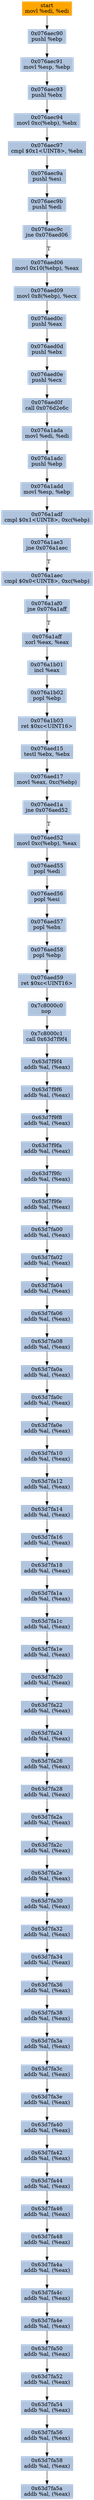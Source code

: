 digraph G {
node[shape=rectangle,style=filled,fillcolor=lightsteelblue,color=lightsteelblue]
bgcolor="transparent"
a0x076aec8emovl_edi_edi[label="start\nmovl %edi, %edi",color="lightgrey",fillcolor="orange"];
a0x076aec90pushl_ebp[label="0x076aec90\npushl %ebp"];
a0x076aec91movl_esp_ebp[label="0x076aec91\nmovl %esp, %ebp"];
a0x076aec93pushl_ebx[label="0x076aec93\npushl %ebx"];
a0x076aec94movl_0xcebp__ebx[label="0x076aec94\nmovl 0xc(%ebp), %ebx"];
a0x076aec97cmpl_0x1UINT8_ebx[label="0x076aec97\ncmpl $0x1<UINT8>, %ebx"];
a0x076aec9apushl_esi[label="0x076aec9a\npushl %esi"];
a0x076aec9bpushl_edi[label="0x076aec9b\npushl %edi"];
a0x076aec9cjne_0x076aed06[label="0x076aec9c\njne 0x076aed06"];
a0x076aed06movl_0x10ebp__eax[label="0x076aed06\nmovl 0x10(%ebp), %eax"];
a0x076aed09movl_0x8ebp__ecx[label="0x076aed09\nmovl 0x8(%ebp), %ecx"];
a0x076aed0cpushl_eax[label="0x076aed0c\npushl %eax"];
a0x076aed0dpushl_ebx[label="0x076aed0d\npushl %ebx"];
a0x076aed0epushl_ecx[label="0x076aed0e\npushl %ecx"];
a0x076aed0fcall_0x076d2e6c[label="0x076aed0f\ncall 0x076d2e6c"];
a0x076a1adamovl_edi_edi[label="0x076a1ada\nmovl %edi, %edi"];
a0x076a1adcpushl_ebp[label="0x076a1adc\npushl %ebp"];
a0x076a1addmovl_esp_ebp[label="0x076a1add\nmovl %esp, %ebp"];
a0x076a1adfcmpl_0x1UINT8_0xcebp_[label="0x076a1adf\ncmpl $0x1<UINT8>, 0xc(%ebp)"];
a0x076a1ae3jne_0x076a1aec[label="0x076a1ae3\njne 0x076a1aec"];
a0x076a1aeccmpl_0x0UINT8_0xcebp_[label="0x076a1aec\ncmpl $0x0<UINT8>, 0xc(%ebp)"];
a0x076a1af0jne_0x076a1aff[label="0x076a1af0\njne 0x076a1aff"];
a0x076a1affxorl_eax_eax[label="0x076a1aff\nxorl %eax, %eax"];
a0x076a1b01incl_eax[label="0x076a1b01\nincl %eax"];
a0x076a1b02popl_ebp[label="0x076a1b02\npopl %ebp"];
a0x076a1b03ret_0xcUINT16[label="0x076a1b03\nret $0xc<UINT16>"];
a0x076aed15testl_ebx_ebx[label="0x076aed15\ntestl %ebx, %ebx"];
a0x076aed17movl_eax_0xcebp_[label="0x076aed17\nmovl %eax, 0xc(%ebp)"];
a0x076aed1ajne_0x076aed52[label="0x076aed1a\njne 0x076aed52"];
a0x076aed52movl_0xcebp__eax[label="0x076aed52\nmovl 0xc(%ebp), %eax"];
a0x076aed55popl_edi[label="0x076aed55\npopl %edi"];
a0x076aed56popl_esi[label="0x076aed56\npopl %esi"];
a0x076aed57popl_ebx[label="0x076aed57\npopl %ebx"];
a0x076aed58popl_ebp[label="0x076aed58\npopl %ebp"];
a0x076aed59ret_0xcUINT16[label="0x076aed59\nret $0xc<UINT16>"];
a0x7c8000c0nop_[label="0x7c8000c0\nnop "];
a0x7c8000c1call_0x63d7f9f4[label="0x7c8000c1\ncall 0x63d7f9f4"];
a0x63d7f9f4addb_al_eax_[label="0x63d7f9f4\naddb %al, (%eax)"];
a0x63d7f9f6addb_al_eax_[label="0x63d7f9f6\naddb %al, (%eax)"];
a0x63d7f9f8addb_al_eax_[label="0x63d7f9f8\naddb %al, (%eax)"];
a0x63d7f9faaddb_al_eax_[label="0x63d7f9fa\naddb %al, (%eax)"];
a0x63d7f9fcaddb_al_eax_[label="0x63d7f9fc\naddb %al, (%eax)"];
a0x63d7f9feaddb_al_eax_[label="0x63d7f9fe\naddb %al, (%eax)"];
a0x63d7fa00addb_al_eax_[label="0x63d7fa00\naddb %al, (%eax)"];
a0x63d7fa02addb_al_eax_[label="0x63d7fa02\naddb %al, (%eax)"];
a0x63d7fa04addb_al_eax_[label="0x63d7fa04\naddb %al, (%eax)"];
a0x63d7fa06addb_al_eax_[label="0x63d7fa06\naddb %al, (%eax)"];
a0x63d7fa08addb_al_eax_[label="0x63d7fa08\naddb %al, (%eax)"];
a0x63d7fa0aaddb_al_eax_[label="0x63d7fa0a\naddb %al, (%eax)"];
a0x63d7fa0caddb_al_eax_[label="0x63d7fa0c\naddb %al, (%eax)"];
a0x63d7fa0eaddb_al_eax_[label="0x63d7fa0e\naddb %al, (%eax)"];
a0x63d7fa10addb_al_eax_[label="0x63d7fa10\naddb %al, (%eax)"];
a0x63d7fa12addb_al_eax_[label="0x63d7fa12\naddb %al, (%eax)"];
a0x63d7fa14addb_al_eax_[label="0x63d7fa14\naddb %al, (%eax)"];
a0x63d7fa16addb_al_eax_[label="0x63d7fa16\naddb %al, (%eax)"];
a0x63d7fa18addb_al_eax_[label="0x63d7fa18\naddb %al, (%eax)"];
a0x63d7fa1aaddb_al_eax_[label="0x63d7fa1a\naddb %al, (%eax)"];
a0x63d7fa1caddb_al_eax_[label="0x63d7fa1c\naddb %al, (%eax)"];
a0x63d7fa1eaddb_al_eax_[label="0x63d7fa1e\naddb %al, (%eax)"];
a0x63d7fa20addb_al_eax_[label="0x63d7fa20\naddb %al, (%eax)"];
a0x63d7fa22addb_al_eax_[label="0x63d7fa22\naddb %al, (%eax)"];
a0x63d7fa24addb_al_eax_[label="0x63d7fa24\naddb %al, (%eax)"];
a0x63d7fa26addb_al_eax_[label="0x63d7fa26\naddb %al, (%eax)"];
a0x63d7fa28addb_al_eax_[label="0x63d7fa28\naddb %al, (%eax)"];
a0x63d7fa2aaddb_al_eax_[label="0x63d7fa2a\naddb %al, (%eax)"];
a0x63d7fa2caddb_al_eax_[label="0x63d7fa2c\naddb %al, (%eax)"];
a0x63d7fa2eaddb_al_eax_[label="0x63d7fa2e\naddb %al, (%eax)"];
a0x63d7fa30addb_al_eax_[label="0x63d7fa30\naddb %al, (%eax)"];
a0x63d7fa32addb_al_eax_[label="0x63d7fa32\naddb %al, (%eax)"];
a0x63d7fa34addb_al_eax_[label="0x63d7fa34\naddb %al, (%eax)"];
a0x63d7fa36addb_al_eax_[label="0x63d7fa36\naddb %al, (%eax)"];
a0x63d7fa38addb_al_eax_[label="0x63d7fa38\naddb %al, (%eax)"];
a0x63d7fa3aaddb_al_eax_[label="0x63d7fa3a\naddb %al, (%eax)"];
a0x63d7fa3caddb_al_eax_[label="0x63d7fa3c\naddb %al, (%eax)"];
a0x63d7fa3eaddb_al_eax_[label="0x63d7fa3e\naddb %al, (%eax)"];
a0x63d7fa40addb_al_eax_[label="0x63d7fa40\naddb %al, (%eax)"];
a0x63d7fa42addb_al_eax_[label="0x63d7fa42\naddb %al, (%eax)"];
a0x63d7fa44addb_al_eax_[label="0x63d7fa44\naddb %al, (%eax)"];
a0x63d7fa46addb_al_eax_[label="0x63d7fa46\naddb %al, (%eax)"];
a0x63d7fa48addb_al_eax_[label="0x63d7fa48\naddb %al, (%eax)"];
a0x63d7fa4aaddb_al_eax_[label="0x63d7fa4a\naddb %al, (%eax)"];
a0x63d7fa4caddb_al_eax_[label="0x63d7fa4c\naddb %al, (%eax)"];
a0x63d7fa4eaddb_al_eax_[label="0x63d7fa4e\naddb %al, (%eax)"];
a0x63d7fa50addb_al_eax_[label="0x63d7fa50\naddb %al, (%eax)"];
a0x63d7fa52addb_al_eax_[label="0x63d7fa52\naddb %al, (%eax)"];
a0x63d7fa54addb_al_eax_[label="0x63d7fa54\naddb %al, (%eax)"];
a0x63d7fa56addb_al_eax_[label="0x63d7fa56\naddb %al, (%eax)"];
a0x63d7fa58addb_al_eax_[label="0x63d7fa58\naddb %al, (%eax)"];
a0x63d7fa5aaddb_al_eax_[label="0x63d7fa5a\naddb %al, (%eax)"];
a0x076aec8emovl_edi_edi -> a0x076aec90pushl_ebp [color="#000000"];
a0x076aec90pushl_ebp -> a0x076aec91movl_esp_ebp [color="#000000"];
a0x076aec91movl_esp_ebp -> a0x076aec93pushl_ebx [color="#000000"];
a0x076aec93pushl_ebx -> a0x076aec94movl_0xcebp__ebx [color="#000000"];
a0x076aec94movl_0xcebp__ebx -> a0x076aec97cmpl_0x1UINT8_ebx [color="#000000"];
a0x076aec97cmpl_0x1UINT8_ebx -> a0x076aec9apushl_esi [color="#000000"];
a0x076aec9apushl_esi -> a0x076aec9bpushl_edi [color="#000000"];
a0x076aec9bpushl_edi -> a0x076aec9cjne_0x076aed06 [color="#000000"];
a0x076aec9cjne_0x076aed06 -> a0x076aed06movl_0x10ebp__eax [color="#000000",label="T"];
a0x076aed06movl_0x10ebp__eax -> a0x076aed09movl_0x8ebp__ecx [color="#000000"];
a0x076aed09movl_0x8ebp__ecx -> a0x076aed0cpushl_eax [color="#000000"];
a0x076aed0cpushl_eax -> a0x076aed0dpushl_ebx [color="#000000"];
a0x076aed0dpushl_ebx -> a0x076aed0epushl_ecx [color="#000000"];
a0x076aed0epushl_ecx -> a0x076aed0fcall_0x076d2e6c [color="#000000"];
a0x076aed0fcall_0x076d2e6c -> a0x076a1adamovl_edi_edi [color="#000000"];
a0x076a1adamovl_edi_edi -> a0x076a1adcpushl_ebp [color="#000000"];
a0x076a1adcpushl_ebp -> a0x076a1addmovl_esp_ebp [color="#000000"];
a0x076a1addmovl_esp_ebp -> a0x076a1adfcmpl_0x1UINT8_0xcebp_ [color="#000000"];
a0x076a1adfcmpl_0x1UINT8_0xcebp_ -> a0x076a1ae3jne_0x076a1aec [color="#000000"];
a0x076a1ae3jne_0x076a1aec -> a0x076a1aeccmpl_0x0UINT8_0xcebp_ [color="#000000",label="T"];
a0x076a1aeccmpl_0x0UINT8_0xcebp_ -> a0x076a1af0jne_0x076a1aff [color="#000000"];
a0x076a1af0jne_0x076a1aff -> a0x076a1affxorl_eax_eax [color="#000000",label="T"];
a0x076a1affxorl_eax_eax -> a0x076a1b01incl_eax [color="#000000"];
a0x076a1b01incl_eax -> a0x076a1b02popl_ebp [color="#000000"];
a0x076a1b02popl_ebp -> a0x076a1b03ret_0xcUINT16 [color="#000000"];
a0x076a1b03ret_0xcUINT16 -> a0x076aed15testl_ebx_ebx [color="#000000"];
a0x076aed15testl_ebx_ebx -> a0x076aed17movl_eax_0xcebp_ [color="#000000"];
a0x076aed17movl_eax_0xcebp_ -> a0x076aed1ajne_0x076aed52 [color="#000000"];
a0x076aed1ajne_0x076aed52 -> a0x076aed52movl_0xcebp__eax [color="#000000",label="T"];
a0x076aed52movl_0xcebp__eax -> a0x076aed55popl_edi [color="#000000"];
a0x076aed55popl_edi -> a0x076aed56popl_esi [color="#000000"];
a0x076aed56popl_esi -> a0x076aed57popl_ebx [color="#000000"];
a0x076aed57popl_ebx -> a0x076aed58popl_ebp [color="#000000"];
a0x076aed58popl_ebp -> a0x076aed59ret_0xcUINT16 [color="#000000"];
a0x076aed59ret_0xcUINT16 -> a0x7c8000c0nop_ [color="#000000"];
a0x7c8000c0nop_ -> a0x7c8000c1call_0x63d7f9f4 [color="#000000"];
a0x7c8000c1call_0x63d7f9f4 -> a0x63d7f9f4addb_al_eax_ [color="#000000"];
a0x63d7f9f4addb_al_eax_ -> a0x63d7f9f6addb_al_eax_ [color="#000000"];
a0x63d7f9f6addb_al_eax_ -> a0x63d7f9f8addb_al_eax_ [color="#000000"];
a0x63d7f9f8addb_al_eax_ -> a0x63d7f9faaddb_al_eax_ [color="#000000"];
a0x63d7f9faaddb_al_eax_ -> a0x63d7f9fcaddb_al_eax_ [color="#000000"];
a0x63d7f9fcaddb_al_eax_ -> a0x63d7f9feaddb_al_eax_ [color="#000000"];
a0x63d7f9feaddb_al_eax_ -> a0x63d7fa00addb_al_eax_ [color="#000000"];
a0x63d7fa00addb_al_eax_ -> a0x63d7fa02addb_al_eax_ [color="#000000"];
a0x63d7fa02addb_al_eax_ -> a0x63d7fa04addb_al_eax_ [color="#000000"];
a0x63d7fa04addb_al_eax_ -> a0x63d7fa06addb_al_eax_ [color="#000000"];
a0x63d7fa06addb_al_eax_ -> a0x63d7fa08addb_al_eax_ [color="#000000"];
a0x63d7fa08addb_al_eax_ -> a0x63d7fa0aaddb_al_eax_ [color="#000000"];
a0x63d7fa0aaddb_al_eax_ -> a0x63d7fa0caddb_al_eax_ [color="#000000"];
a0x63d7fa0caddb_al_eax_ -> a0x63d7fa0eaddb_al_eax_ [color="#000000"];
a0x63d7fa0eaddb_al_eax_ -> a0x63d7fa10addb_al_eax_ [color="#000000"];
a0x63d7fa10addb_al_eax_ -> a0x63d7fa12addb_al_eax_ [color="#000000"];
a0x63d7fa12addb_al_eax_ -> a0x63d7fa14addb_al_eax_ [color="#000000"];
a0x63d7fa14addb_al_eax_ -> a0x63d7fa16addb_al_eax_ [color="#000000"];
a0x63d7fa16addb_al_eax_ -> a0x63d7fa18addb_al_eax_ [color="#000000"];
a0x63d7fa18addb_al_eax_ -> a0x63d7fa1aaddb_al_eax_ [color="#000000"];
a0x63d7fa1aaddb_al_eax_ -> a0x63d7fa1caddb_al_eax_ [color="#000000"];
a0x63d7fa1caddb_al_eax_ -> a0x63d7fa1eaddb_al_eax_ [color="#000000"];
a0x63d7fa1eaddb_al_eax_ -> a0x63d7fa20addb_al_eax_ [color="#000000"];
a0x63d7fa20addb_al_eax_ -> a0x63d7fa22addb_al_eax_ [color="#000000"];
a0x63d7fa22addb_al_eax_ -> a0x63d7fa24addb_al_eax_ [color="#000000"];
a0x63d7fa24addb_al_eax_ -> a0x63d7fa26addb_al_eax_ [color="#000000"];
a0x63d7fa26addb_al_eax_ -> a0x63d7fa28addb_al_eax_ [color="#000000"];
a0x63d7fa28addb_al_eax_ -> a0x63d7fa2aaddb_al_eax_ [color="#000000"];
a0x63d7fa2aaddb_al_eax_ -> a0x63d7fa2caddb_al_eax_ [color="#000000"];
a0x63d7fa2caddb_al_eax_ -> a0x63d7fa2eaddb_al_eax_ [color="#000000"];
a0x63d7fa2eaddb_al_eax_ -> a0x63d7fa30addb_al_eax_ [color="#000000"];
a0x63d7fa30addb_al_eax_ -> a0x63d7fa32addb_al_eax_ [color="#000000"];
a0x63d7fa32addb_al_eax_ -> a0x63d7fa34addb_al_eax_ [color="#000000"];
a0x63d7fa34addb_al_eax_ -> a0x63d7fa36addb_al_eax_ [color="#000000"];
a0x63d7fa36addb_al_eax_ -> a0x63d7fa38addb_al_eax_ [color="#000000"];
a0x63d7fa38addb_al_eax_ -> a0x63d7fa3aaddb_al_eax_ [color="#000000"];
a0x63d7fa3aaddb_al_eax_ -> a0x63d7fa3caddb_al_eax_ [color="#000000"];
a0x63d7fa3caddb_al_eax_ -> a0x63d7fa3eaddb_al_eax_ [color="#000000"];
a0x63d7fa3eaddb_al_eax_ -> a0x63d7fa40addb_al_eax_ [color="#000000"];
a0x63d7fa40addb_al_eax_ -> a0x63d7fa42addb_al_eax_ [color="#000000"];
a0x63d7fa42addb_al_eax_ -> a0x63d7fa44addb_al_eax_ [color="#000000"];
a0x63d7fa44addb_al_eax_ -> a0x63d7fa46addb_al_eax_ [color="#000000"];
a0x63d7fa46addb_al_eax_ -> a0x63d7fa48addb_al_eax_ [color="#000000"];
a0x63d7fa48addb_al_eax_ -> a0x63d7fa4aaddb_al_eax_ [color="#000000"];
a0x63d7fa4aaddb_al_eax_ -> a0x63d7fa4caddb_al_eax_ [color="#000000"];
a0x63d7fa4caddb_al_eax_ -> a0x63d7fa4eaddb_al_eax_ [color="#000000"];
a0x63d7fa4eaddb_al_eax_ -> a0x63d7fa50addb_al_eax_ [color="#000000"];
a0x63d7fa50addb_al_eax_ -> a0x63d7fa52addb_al_eax_ [color="#000000"];
a0x63d7fa52addb_al_eax_ -> a0x63d7fa54addb_al_eax_ [color="#000000"];
a0x63d7fa54addb_al_eax_ -> a0x63d7fa56addb_al_eax_ [color="#000000"];
a0x63d7fa56addb_al_eax_ -> a0x63d7fa58addb_al_eax_ [color="#000000"];
a0x63d7fa58addb_al_eax_ -> a0x63d7fa5aaddb_al_eax_ [color="#000000"];
}
